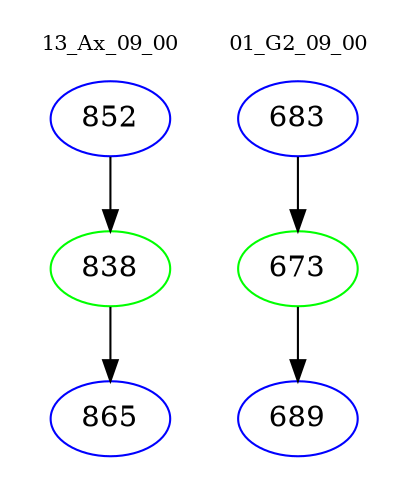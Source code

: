 digraph{
subgraph cluster_0 {
color = white
label = "13_Ax_09_00";
fontsize=10;
T0_852 [label="852", color="blue"]
T0_852 -> T0_838 [color="black"]
T0_838 [label="838", color="green"]
T0_838 -> T0_865 [color="black"]
T0_865 [label="865", color="blue"]
}
subgraph cluster_1 {
color = white
label = "01_G2_09_00";
fontsize=10;
T1_683 [label="683", color="blue"]
T1_683 -> T1_673 [color="black"]
T1_673 [label="673", color="green"]
T1_673 -> T1_689 [color="black"]
T1_689 [label="689", color="blue"]
}
}
